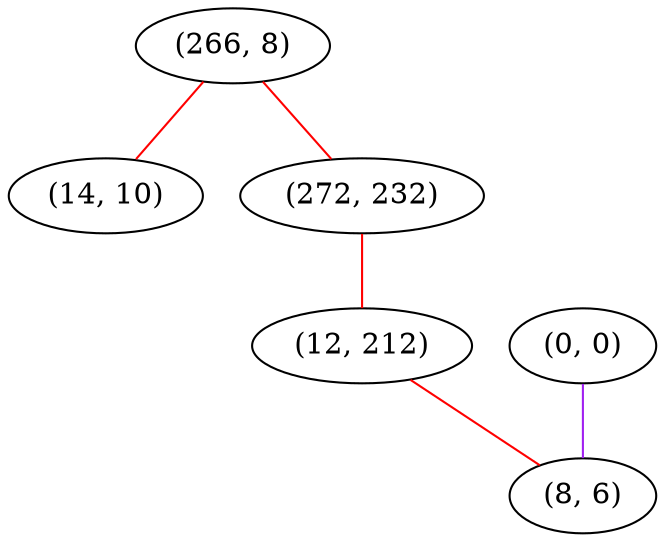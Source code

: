graph "" {
"(266, 8)";
"(14, 10)";
"(272, 232)";
"(0, 0)";
"(12, 212)";
"(8, 6)";
"(266, 8)" -- "(14, 10)"  [color=red, key=0, weight=1];
"(266, 8)" -- "(272, 232)"  [color=red, key=0, weight=1];
"(272, 232)" -- "(12, 212)"  [color=red, key=0, weight=1];
"(0, 0)" -- "(8, 6)"  [color=purple, key=0, weight=4];
"(12, 212)" -- "(8, 6)"  [color=red, key=0, weight=1];
}
